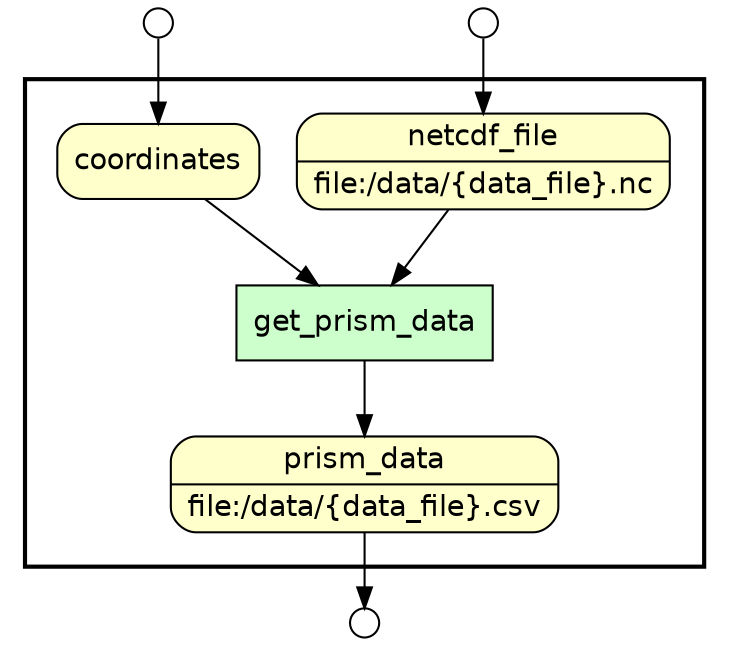 digraph Workflow {
rankdir=TB
fontname=Helvetica; fontsize=18; labelloc=t
label=""
subgraph cluster_workflow_box_outer { label=""; color=black; penwidth=2
subgraph cluster_workflow_box_inner { label=""; penwidth=0
node[shape=box style=filled fillcolor="#CCFFCC" peripheries=1 fontname=Helvetica]
get_prism_data
node[shape=box style="rounded,filled" fillcolor="#FFFFCC" peripheries=1 fontname=Helvetica]
prism_data [shape=record rankdir=LR label="{<f0> prism_data |<f1> file\:/data/\{data_file\}.csv}"];
coordinates
netcdf_file [shape=record rankdir=LR label="{<f0> netcdf_file |<f1> file\:/data/\{data_file\}.nc}"];
node[shape=box style="rounded,filled" fillcolor="#FCFCFC" peripheries=1 fontname=Helvetica]
get_prism_data -> prism_data
coordinates -> get_prism_data
netcdf_file -> get_prism_data
}}
node[shape=circle style="rounded,filled" fillcolor="#FFFFFF" peripheries=1 fontname=Helvetica width=0.2]
coordinates_input_port [label=""]
netcdf_file_input_port [label=""]
node[shape=circle style="rounded,filled" fillcolor="#FFFFFF" peripheries=1 fontname=Helvetica width=0.2]
prism_data_output_port [label=""]
coordinates_input_port -> coordinates
netcdf_file_input_port -> netcdf_file
prism_data -> prism_data_output_port
}
